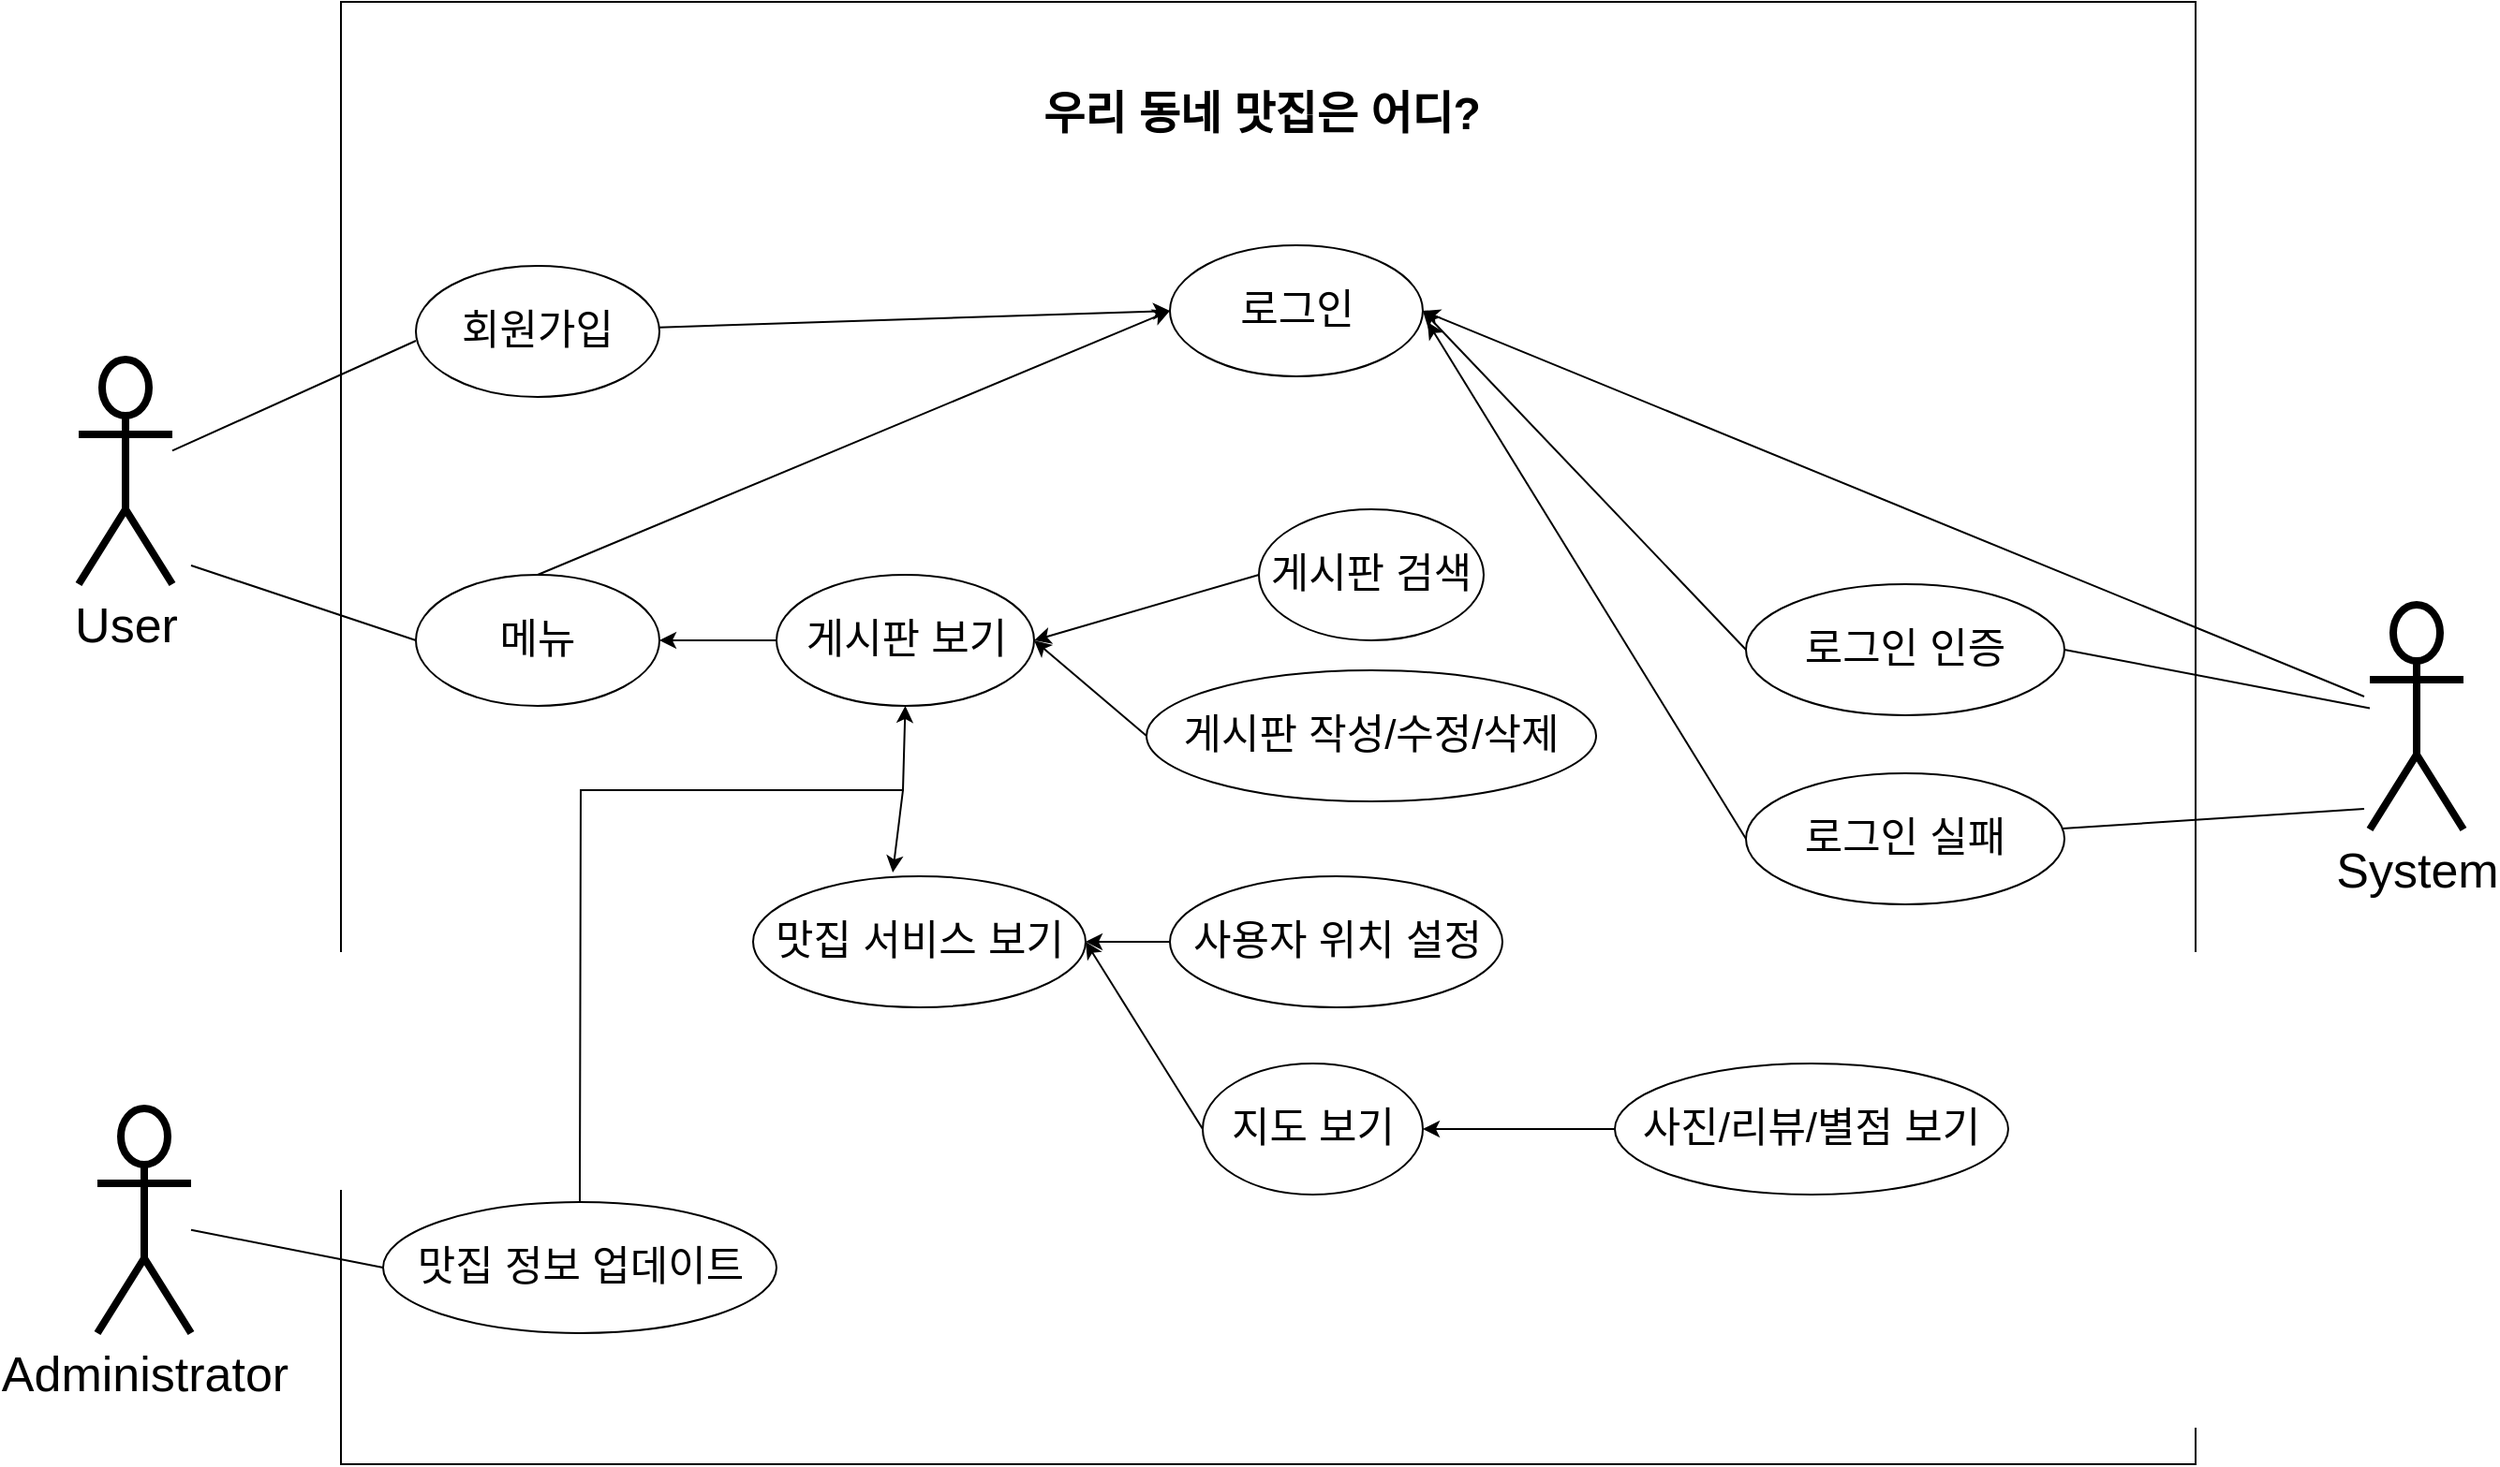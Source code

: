 <mxfile version="21.1.5" type="github">
  <diagram name="페이지-1" id="wWM9gtQzFqx25JjFePYi">
    <mxGraphModel dx="2780" dy="1203" grid="1" gridSize="10" guides="1" tooltips="1" connect="1" arrows="1" fold="1" page="1" pageScale="1" pageWidth="827" pageHeight="1169" math="0" shadow="0">
      <root>
        <mxCell id="0" />
        <mxCell id="1" parent="0" />
        <mxCell id="1IU3ckHuEVs75nmSolgR-3" value="User" style="shape=umlActor;verticalLabelPosition=bottom;verticalAlign=top;html=1;outlineConnect=0;strokeWidth=4;fontSize=26;" vertex="1" parent="1">
          <mxGeometry x="-100" y="340" width="50" height="120" as="geometry" />
        </mxCell>
        <mxCell id="1IU3ckHuEVs75nmSolgR-9" value="" style="rounded=0;whiteSpace=wrap;html=1;" vertex="1" parent="1">
          <mxGeometry x="40" y="149" width="990" height="781" as="geometry" />
        </mxCell>
        <mxCell id="1IU3ckHuEVs75nmSolgR-2" value="&lt;h1&gt;우리 동네 맛집은 어디?&lt;/h1&gt;" style="text;html=1;strokeColor=none;fillColor=none;spacing=5;spacingTop=-20;whiteSpace=wrap;overflow=hidden;rounded=0;" vertex="1" parent="1">
          <mxGeometry x="410" y="189" width="280" height="40" as="geometry" />
        </mxCell>
        <mxCell id="1IU3ckHuEVs75nmSolgR-4" value="Administrator" style="shape=umlActor;verticalLabelPosition=bottom;verticalAlign=top;html=1;outlineConnect=0;strokeWidth=4;fontSize=26;" vertex="1" parent="1">
          <mxGeometry x="-90" y="740" width="50" height="120" as="geometry" />
        </mxCell>
        <mxCell id="1IU3ckHuEVs75nmSolgR-7" value="System" style="shape=umlActor;verticalLabelPosition=bottom;verticalAlign=top;html=1;outlineConnect=0;strokeWidth=4;fontSize=26;" vertex="1" parent="1">
          <mxGeometry x="1123" y="471" width="50" height="120" as="geometry" />
        </mxCell>
        <mxCell id="1IU3ckHuEVs75nmSolgR-11" value="&lt;font style=&quot;font-size: 22px;&quot;&gt;회원가입&lt;/font&gt;" style="ellipse;whiteSpace=wrap;html=1;" vertex="1" parent="1">
          <mxGeometry x="80" y="290" width="130" height="70" as="geometry" />
        </mxCell>
        <mxCell id="1IU3ckHuEVs75nmSolgR-12" value="&lt;font style=&quot;font-size: 22px;&quot;&gt;메뉴&lt;/font&gt;" style="ellipse;whiteSpace=wrap;html=1;" vertex="1" parent="1">
          <mxGeometry x="80" y="455" width="130" height="70" as="geometry" />
        </mxCell>
        <mxCell id="1IU3ckHuEVs75nmSolgR-13" value="&lt;font style=&quot;font-size: 22px;&quot;&gt;맛집 정보 업데이트&lt;/font&gt;" style="ellipse;whiteSpace=wrap;html=1;" vertex="1" parent="1">
          <mxGeometry x="62.5" y="790" width="210" height="70" as="geometry" />
        </mxCell>
        <mxCell id="1IU3ckHuEVs75nmSolgR-14" value="&lt;font style=&quot;font-size: 22px;&quot;&gt;로그인&lt;/font&gt;" style="ellipse;whiteSpace=wrap;html=1;" vertex="1" parent="1">
          <mxGeometry x="482.5" y="279" width="135" height="70" as="geometry" />
        </mxCell>
        <mxCell id="1IU3ckHuEVs75nmSolgR-15" value="&lt;font style=&quot;font-size: 22px;&quot;&gt;로그인 인증&lt;/font&gt;" style="ellipse;whiteSpace=wrap;html=1;" vertex="1" parent="1">
          <mxGeometry x="790" y="460" width="170" height="70" as="geometry" />
        </mxCell>
        <mxCell id="1IU3ckHuEVs75nmSolgR-16" value="&lt;font style=&quot;font-size: 22px;&quot;&gt;로그인 실패&lt;/font&gt;" style="ellipse;whiteSpace=wrap;html=1;" vertex="1" parent="1">
          <mxGeometry x="790" y="561" width="170" height="70" as="geometry" />
        </mxCell>
        <mxCell id="1IU3ckHuEVs75nmSolgR-18" value="&lt;font style=&quot;font-size: 22px;&quot;&gt;게시판 보기&lt;/font&gt;" style="ellipse;whiteSpace=wrap;html=1;" vertex="1" parent="1">
          <mxGeometry x="272.5" y="455" width="137.5" height="70" as="geometry" />
        </mxCell>
        <mxCell id="1IU3ckHuEVs75nmSolgR-19" value="&lt;font style=&quot;font-size: 22px;&quot;&gt;맛집 서비스 보기&lt;/font&gt;" style="ellipse;whiteSpace=wrap;html=1;" vertex="1" parent="1">
          <mxGeometry x="260" y="616" width="177.5" height="70" as="geometry" />
        </mxCell>
        <mxCell id="1IU3ckHuEVs75nmSolgR-20" value="&lt;font style=&quot;font-size: 22px;&quot;&gt;게시판 검색&lt;/font&gt;" style="ellipse;whiteSpace=wrap;html=1;" vertex="1" parent="1">
          <mxGeometry x="530" y="420" width="120" height="70" as="geometry" />
        </mxCell>
        <mxCell id="1IU3ckHuEVs75nmSolgR-21" value="&lt;font style=&quot;font-size: 22px;&quot;&gt;게시판 작성/수정/삭제&lt;/font&gt;" style="ellipse;whiteSpace=wrap;html=1;" vertex="1" parent="1">
          <mxGeometry x="470" y="506" width="240" height="70" as="geometry" />
        </mxCell>
        <mxCell id="1IU3ckHuEVs75nmSolgR-22" value="&lt;font style=&quot;font-size: 22px;&quot;&gt;사용자 위치 설정&lt;/font&gt;" style="ellipse;whiteSpace=wrap;html=1;" vertex="1" parent="1">
          <mxGeometry x="482.5" y="616" width="177.5" height="70" as="geometry" />
        </mxCell>
        <mxCell id="1IU3ckHuEVs75nmSolgR-23" value="&lt;font style=&quot;font-size: 22px;&quot;&gt;지도 보기&lt;/font&gt;" style="ellipse;whiteSpace=wrap;html=1;" vertex="1" parent="1">
          <mxGeometry x="500" y="716" width="117.5" height="70" as="geometry" />
        </mxCell>
        <mxCell id="1IU3ckHuEVs75nmSolgR-24" value="&lt;font style=&quot;font-size: 22px;&quot;&gt;사진/리뷰/별점 보기&lt;/font&gt;" style="ellipse;whiteSpace=wrap;html=1;" vertex="1" parent="1">
          <mxGeometry x="720" y="716" width="210" height="70" as="geometry" />
        </mxCell>
        <mxCell id="1IU3ckHuEVs75nmSolgR-28" value="" style="endArrow=none;html=1;rounded=0;" edge="1" parent="1" source="1IU3ckHuEVs75nmSolgR-3">
          <mxGeometry width="50" height="50" relative="1" as="geometry">
            <mxPoint x="30" y="380" as="sourcePoint" />
            <mxPoint x="80" y="330" as="targetPoint" />
          </mxGeometry>
        </mxCell>
        <mxCell id="1IU3ckHuEVs75nmSolgR-29" value="" style="endArrow=none;html=1;rounded=0;entryX=0;entryY=0.5;entryDx=0;entryDy=0;" edge="1" parent="1" target="1IU3ckHuEVs75nmSolgR-12">
          <mxGeometry width="50" height="50" relative="1" as="geometry">
            <mxPoint x="-40" y="450" as="sourcePoint" />
            <mxPoint x="40" y="460" as="targetPoint" />
          </mxGeometry>
        </mxCell>
        <mxCell id="1IU3ckHuEVs75nmSolgR-31" value="" style="endArrow=none;html=1;rounded=0;entryX=0;entryY=0.5;entryDx=0;entryDy=0;" edge="1" parent="1" source="1IU3ckHuEVs75nmSolgR-4" target="1IU3ckHuEVs75nmSolgR-13">
          <mxGeometry width="50" height="50" relative="1" as="geometry">
            <mxPoint x="610" y="660" as="sourcePoint" />
            <mxPoint x="660" y="620" as="targetPoint" />
          </mxGeometry>
        </mxCell>
        <mxCell id="1IU3ckHuEVs75nmSolgR-33" value="" style="endArrow=classic;html=1;rounded=0;entryX=1;entryY=0.5;entryDx=0;entryDy=0;" edge="1" parent="1" target="1IU3ckHuEVs75nmSolgR-14">
          <mxGeometry width="50" height="50" relative="1" as="geometry">
            <mxPoint x="1120" y="520" as="sourcePoint" />
            <mxPoint x="660" y="610" as="targetPoint" />
          </mxGeometry>
        </mxCell>
        <mxCell id="1IU3ckHuEVs75nmSolgR-34" value="" style="endArrow=classic;html=1;rounded=0;entryX=0;entryY=0.5;entryDx=0;entryDy=0;" edge="1" parent="1" source="1IU3ckHuEVs75nmSolgR-11" target="1IU3ckHuEVs75nmSolgR-14">
          <mxGeometry width="50" height="50" relative="1" as="geometry">
            <mxPoint x="610" y="660" as="sourcePoint" />
            <mxPoint x="660" y="610" as="targetPoint" />
          </mxGeometry>
        </mxCell>
        <mxCell id="1IU3ckHuEVs75nmSolgR-35" value="" style="endArrow=classic;html=1;rounded=0;entryX=0;entryY=0.5;entryDx=0;entryDy=0;exitX=0.5;exitY=0;exitDx=0;exitDy=0;" edge="1" parent="1" source="1IU3ckHuEVs75nmSolgR-12" target="1IU3ckHuEVs75nmSolgR-14">
          <mxGeometry width="50" height="50" relative="1" as="geometry">
            <mxPoint x="610" y="660" as="sourcePoint" />
            <mxPoint x="660" y="610" as="targetPoint" />
          </mxGeometry>
        </mxCell>
        <mxCell id="1IU3ckHuEVs75nmSolgR-36" value="" style="endArrow=classic;html=1;rounded=0;entryX=1;entryY=0.5;entryDx=0;entryDy=0;exitX=0;exitY=0.5;exitDx=0;exitDy=0;" edge="1" parent="1" source="1IU3ckHuEVs75nmSolgR-18" target="1IU3ckHuEVs75nmSolgR-12">
          <mxGeometry width="50" height="50" relative="1" as="geometry">
            <mxPoint x="610" y="660" as="sourcePoint" />
            <mxPoint x="660" y="610" as="targetPoint" />
          </mxGeometry>
        </mxCell>
        <mxCell id="1IU3ckHuEVs75nmSolgR-37" value="" style="endArrow=classic;html=1;rounded=0;exitX=0.5;exitY=0;exitDx=0;exitDy=0;entryX=0.5;entryY=1;entryDx=0;entryDy=0;" edge="1" parent="1" source="1IU3ckHuEVs75nmSolgR-13" target="1IU3ckHuEVs75nmSolgR-18">
          <mxGeometry width="50" height="50" relative="1" as="geometry">
            <mxPoint x="610" y="660" as="sourcePoint" />
            <mxPoint x="484" y="324" as="targetPoint" />
            <Array as="points">
              <mxPoint x="168" y="570" />
              <mxPoint x="340" y="570" />
            </Array>
          </mxGeometry>
        </mxCell>
        <mxCell id="1IU3ckHuEVs75nmSolgR-39" value="" style="endArrow=classic;html=1;rounded=0;entryX=0.42;entryY=-0.029;entryDx=0;entryDy=0;entryPerimeter=0;" edge="1" parent="1" target="1IU3ckHuEVs75nmSolgR-19">
          <mxGeometry width="50" height="50" relative="1" as="geometry">
            <mxPoint x="340" y="570" as="sourcePoint" />
            <mxPoint x="660" y="610" as="targetPoint" />
          </mxGeometry>
        </mxCell>
        <mxCell id="1IU3ckHuEVs75nmSolgR-40" value="" style="endArrow=classic;html=1;rounded=0;entryX=1;entryY=0.5;entryDx=0;entryDy=0;exitX=0;exitY=0.5;exitDx=0;exitDy=0;" edge="1" parent="1" source="1IU3ckHuEVs75nmSolgR-20" target="1IU3ckHuEVs75nmSolgR-18">
          <mxGeometry width="50" height="50" relative="1" as="geometry">
            <mxPoint x="610" y="660" as="sourcePoint" />
            <mxPoint x="660" y="610" as="targetPoint" />
          </mxGeometry>
        </mxCell>
        <mxCell id="1IU3ckHuEVs75nmSolgR-41" value="" style="endArrow=classic;html=1;rounded=0;entryX=1;entryY=0.5;entryDx=0;entryDy=0;exitX=0;exitY=0.5;exitDx=0;exitDy=0;" edge="1" parent="1" source="1IU3ckHuEVs75nmSolgR-21" target="1IU3ckHuEVs75nmSolgR-18">
          <mxGeometry width="50" height="50" relative="1" as="geometry">
            <mxPoint x="610" y="660" as="sourcePoint" />
            <mxPoint x="660" y="610" as="targetPoint" />
          </mxGeometry>
        </mxCell>
        <mxCell id="1IU3ckHuEVs75nmSolgR-42" value="" style="endArrow=classic;html=1;rounded=0;exitX=0;exitY=0.5;exitDx=0;exitDy=0;" edge="1" parent="1" source="1IU3ckHuEVs75nmSolgR-22" target="1IU3ckHuEVs75nmSolgR-19">
          <mxGeometry width="50" height="50" relative="1" as="geometry">
            <mxPoint x="610" y="660" as="sourcePoint" />
            <mxPoint x="660" y="610" as="targetPoint" />
          </mxGeometry>
        </mxCell>
        <mxCell id="1IU3ckHuEVs75nmSolgR-44" value="" style="endArrow=classic;html=1;rounded=0;entryX=1;entryY=0.5;entryDx=0;entryDy=0;exitX=0;exitY=0.5;exitDx=0;exitDy=0;" edge="1" parent="1" source="1IU3ckHuEVs75nmSolgR-23" target="1IU3ckHuEVs75nmSolgR-19">
          <mxGeometry width="50" height="50" relative="1" as="geometry">
            <mxPoint x="610" y="660" as="sourcePoint" />
            <mxPoint x="660" y="610" as="targetPoint" />
          </mxGeometry>
        </mxCell>
        <mxCell id="1IU3ckHuEVs75nmSolgR-45" value="" style="endArrow=classic;html=1;rounded=0;entryX=1;entryY=0.5;entryDx=0;entryDy=0;" edge="1" parent="1" source="1IU3ckHuEVs75nmSolgR-24" target="1IU3ckHuEVs75nmSolgR-23">
          <mxGeometry width="50" height="50" relative="1" as="geometry">
            <mxPoint x="610" y="660" as="sourcePoint" />
            <mxPoint x="660" y="610" as="targetPoint" />
          </mxGeometry>
        </mxCell>
        <mxCell id="1IU3ckHuEVs75nmSolgR-46" value="" style="endArrow=classic;html=1;rounded=0;entryX=1;entryY=0.5;entryDx=0;entryDy=0;exitX=0;exitY=0.5;exitDx=0;exitDy=0;" edge="1" parent="1" source="1IU3ckHuEVs75nmSolgR-15" target="1IU3ckHuEVs75nmSolgR-14">
          <mxGeometry width="50" height="50" relative="1" as="geometry">
            <mxPoint x="610" y="660" as="sourcePoint" />
            <mxPoint x="660" y="610" as="targetPoint" />
          </mxGeometry>
        </mxCell>
        <mxCell id="1IU3ckHuEVs75nmSolgR-47" value="" style="endArrow=classic;html=1;rounded=0;exitX=0;exitY=0.5;exitDx=0;exitDy=0;" edge="1" parent="1" source="1IU3ckHuEVs75nmSolgR-16">
          <mxGeometry width="50" height="50" relative="1" as="geometry">
            <mxPoint x="610" y="660" as="sourcePoint" />
            <mxPoint x="620" y="320" as="targetPoint" />
          </mxGeometry>
        </mxCell>
        <mxCell id="1IU3ckHuEVs75nmSolgR-48" value="" style="endArrow=none;html=1;rounded=0;exitX=1;exitY=0.5;exitDx=0;exitDy=0;" edge="1" parent="1" source="1IU3ckHuEVs75nmSolgR-15" target="1IU3ckHuEVs75nmSolgR-7">
          <mxGeometry width="50" height="50" relative="1" as="geometry">
            <mxPoint x="610" y="660" as="sourcePoint" />
            <mxPoint x="660" y="610" as="targetPoint" />
          </mxGeometry>
        </mxCell>
        <mxCell id="1IU3ckHuEVs75nmSolgR-49" value="" style="endArrow=none;html=1;rounded=0;" edge="1" parent="1" source="1IU3ckHuEVs75nmSolgR-16">
          <mxGeometry width="50" height="50" relative="1" as="geometry">
            <mxPoint x="610" y="660" as="sourcePoint" />
            <mxPoint x="1120" y="580" as="targetPoint" />
          </mxGeometry>
        </mxCell>
      </root>
    </mxGraphModel>
  </diagram>
</mxfile>
